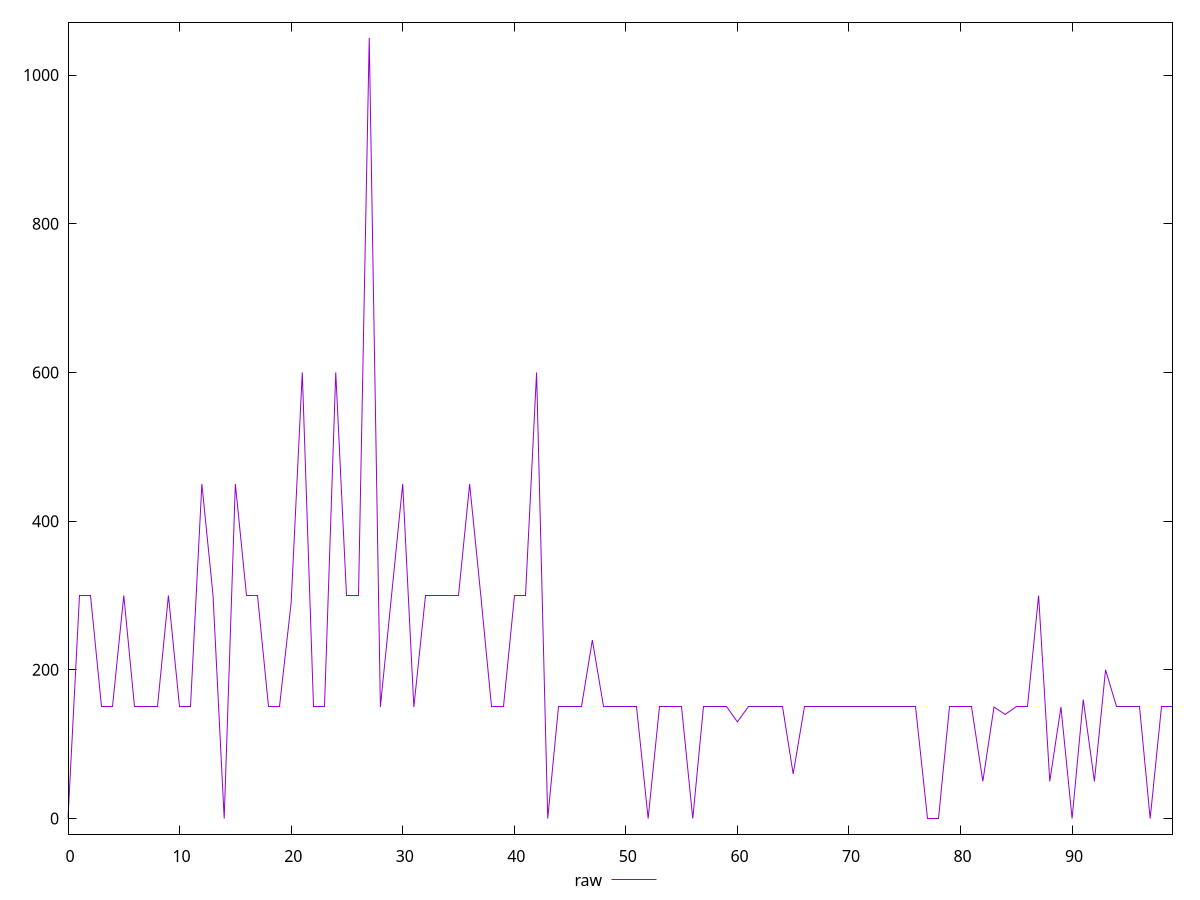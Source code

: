 reset

$raw <<EOF
0 0
1 300
2 300
3 150
4 150
5 300
6 150
7 150
8 150
9 300
10 150
11 150
12 450
13 300
14 0
15 450
16 300
17 300
18 150
19 150
20 290
21 600
22 150
23 150
24 600
25 300
26 300
27 1050
28 150
29 300
30 450
31 150
32 300
33 300
34 300
35 300
36 450
37 300
38 150
39 150
40 300
41 300
42 600
43 0
44 150
45 150
46 150
47 240
48 150
49 150
50 150
51 150
52 0
53 150
54 150
55 150
56 0
57 150
58 150
59 150
60 130
61 150
62 150
63 150
64 150
65 60
66 150
67 150
68 150
69 150
70 150
71 150
72 150
73 150
74 150
75 150
76 150
77 0
78 0
79 150
80 150
81 150
82 50
83 150
84 140
85 150
86 150
87 300
88 50
89 150
90 0
91 160
92 50
93 200
94 150
95 150
96 150
97 0
98 150
99 150
EOF

set key outside below
set xrange [0:99]
set yrange [-21:1071]
set trange [-21:1071]
set terminal svg size 640, 500 enhanced background rgb 'white'
set output "report_00025_2021-02-22T21:38:55.199Z/unused-css-rules/samples/pages/raw/values.svg"

plot $raw title "raw" with line

reset
